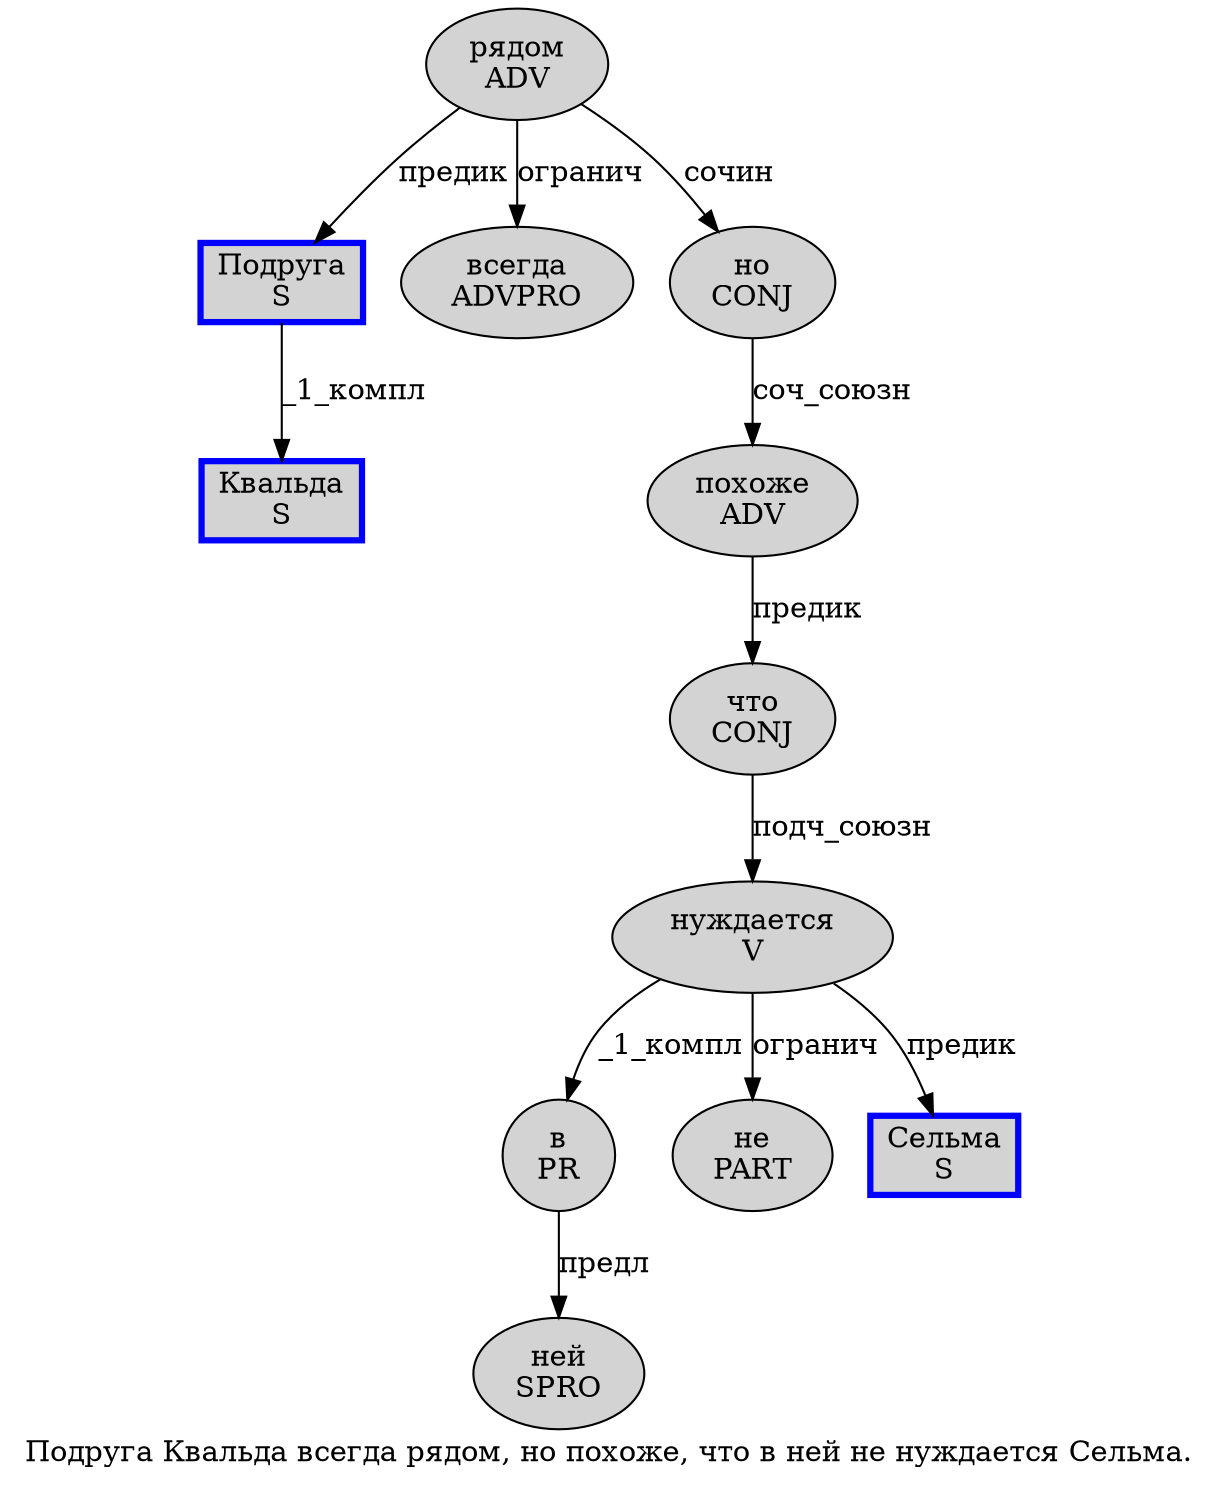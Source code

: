 digraph SENTENCE_1503 {
	graph [label="Подруга Квальда всегда рядом, но похоже, что в ней не нуждается Сельма."]
	node [style=filled]
		0 [label="Подруга
S" color=blue fillcolor=lightgray penwidth=3 shape=box]
		1 [label="Квальда
S" color=blue fillcolor=lightgray penwidth=3 shape=box]
		2 [label="всегда
ADVPRO" color="" fillcolor=lightgray penwidth=1 shape=ellipse]
		3 [label="рядом
ADV" color="" fillcolor=lightgray penwidth=1 shape=ellipse]
		5 [label="но
CONJ" color="" fillcolor=lightgray penwidth=1 shape=ellipse]
		6 [label="похоже
ADV" color="" fillcolor=lightgray penwidth=1 shape=ellipse]
		8 [label="что
CONJ" color="" fillcolor=lightgray penwidth=1 shape=ellipse]
		9 [label="в
PR" color="" fillcolor=lightgray penwidth=1 shape=ellipse]
		10 [label="ней
SPRO" color="" fillcolor=lightgray penwidth=1 shape=ellipse]
		11 [label="не
PART" color="" fillcolor=lightgray penwidth=1 shape=ellipse]
		12 [label="нуждается
V" color="" fillcolor=lightgray penwidth=1 shape=ellipse]
		13 [label="Сельма
S" color=blue fillcolor=lightgray penwidth=3 shape=box]
			3 -> 0 [label="предик"]
			3 -> 2 [label="огранич"]
			3 -> 5 [label="сочин"]
			8 -> 12 [label="подч_союзн"]
			12 -> 9 [label="_1_компл"]
			12 -> 11 [label="огранич"]
			12 -> 13 [label="предик"]
			0 -> 1 [label="_1_компл"]
			5 -> 6 [label="соч_союзн"]
			6 -> 8 [label="предик"]
			9 -> 10 [label="предл"]
}
